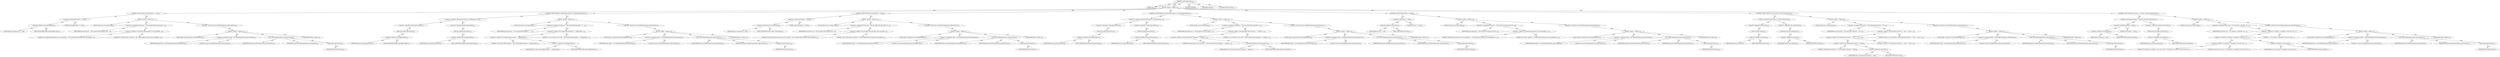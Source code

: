 digraph "checkConfiguration" {  
"111669149705" [label = <(METHOD,checkConfiguration)<SUB>235</SUB>> ]
"115964117001" [label = <(PARAM,this)<SUB>235</SUB>> ]
"25769803788" [label = <(BLOCK,&lt;empty&gt;,&lt;empty&gt;)<SUB>235</SUB>> ]
"47244640259" [label = <(CONTROL_STRUCTURE,IF,if (ejbdescriptor == null))<SUB>237</SUB>> ]
"30064771103" [label = <(&lt;operator&gt;.equals,ejbdescriptor == null)<SUB>237</SUB>> ]
"30064771104" [label = <(&lt;operator&gt;.fieldAccess,this.ejbdescriptor)<SUB>237</SUB>> ]
"68719476775" [label = <(IDENTIFIER,this,ejbdescriptor == null)> ]
"55834574861" [label = <(FIELD_IDENTIFIER,ejbdescriptor,ejbdescriptor)<SUB>237</SUB>> ]
"90194313218" [label = <(LITERAL,null,ejbdescriptor == null)<SUB>237</SUB>> ]
"25769803789" [label = <(BLOCK,&lt;empty&gt;,&lt;empty&gt;)<SUB>237</SUB>> ]
"94489280512" [label = <(LOCAL,String msg: java.lang.String)<SUB>238</SUB>> ]
"30064771105" [label = <(&lt;operator&gt;.assignment,String msg = &quot;The standard EJB descriptor must ...)<SUB>238</SUB>> ]
"68719476776" [label = <(IDENTIFIER,msg,String msg = &quot;The standard EJB descriptor must ...)<SUB>238</SUB>> ]
"30064771106" [label = <(&lt;operator&gt;.addition,&quot;The standard EJB descriptor must be specified ...)<SUB>238</SUB>> ]
"90194313219" [label = <(LITERAL,&quot;The standard EJB descriptor must be specified ...,&quot;The standard EJB descriptor must be specified ...)<SUB>238</SUB>> ]
"90194313220" [label = <(LITERAL,&quot;the \&quot;ejbdescriptor\&quot; attribute.&quot;,&quot;The standard EJB descriptor must be specified ...)<SUB>239</SUB>> ]
"30064771107" [label = <(&lt;operator&gt;.throw,throw new BuildException(msg, getLocation());)<SUB>240</SUB>> ]
"25769803790" [label = <(BLOCK,&lt;empty&gt;,&lt;empty&gt;)<SUB>240</SUB>> ]
"94489280513" [label = <(LOCAL,$obj0: org.apache.tools.ant.BuildException)<SUB>240</SUB>> ]
"30064771108" [label = <(&lt;operator&gt;.assignment,$obj0 = new BuildException(msg, getLocation()))<SUB>240</SUB>> ]
"68719476777" [label = <(IDENTIFIER,$obj0,$obj0 = new BuildException(msg, getLocation()))<SUB>240</SUB>> ]
"30064771109" [label = <(&lt;operator&gt;.alloc,new BuildException(msg, getLocation()))<SUB>240</SUB>> ]
"30064771110" [label = <(&lt;init&gt;,new BuildException(msg, getLocation()))<SUB>240</SUB>> ]
"68719476778" [label = <(IDENTIFIER,$obj0,new BuildException(msg, getLocation()))<SUB>240</SUB>> ]
"68719476779" [label = <(IDENTIFIER,msg,new BuildException(msg, getLocation()))<SUB>240</SUB>> ]
"30064771111" [label = <(getLocation,getLocation())<SUB>240</SUB>> ]
"68719476749" [label = <(IDENTIFIER,this,getLocation())<SUB>240</SUB>> ]
"68719476780" [label = <(IDENTIFIER,$obj0,&lt;empty&gt;)<SUB>240</SUB>> ]
"47244640260" [label = <(CONTROL_STRUCTURE,IF,if ((!ejbdescriptor.exists()) || (!ejbdescriptor.isFile())))<SUB>242</SUB>> ]
"30064771112" [label = <(&lt;operator&gt;.logicalOr,(!ejbdescriptor.exists()) || (!ejbdescriptor.is...)<SUB>242</SUB>> ]
"30064771113" [label = <(&lt;operator&gt;.logicalNot,!ejbdescriptor.exists())<SUB>242</SUB>> ]
"30064771114" [label = <(exists,this.ejbdescriptor.exists())<SUB>242</SUB>> ]
"30064771115" [label = <(&lt;operator&gt;.fieldAccess,this.ejbdescriptor)<SUB>242</SUB>> ]
"68719476781" [label = <(IDENTIFIER,this,this.ejbdescriptor.exists())> ]
"55834574862" [label = <(FIELD_IDENTIFIER,ejbdescriptor,ejbdescriptor)<SUB>242</SUB>> ]
"30064771116" [label = <(&lt;operator&gt;.logicalNot,!ejbdescriptor.isFile())<SUB>242</SUB>> ]
"30064771117" [label = <(isFile,this.ejbdescriptor.isFile())<SUB>242</SUB>> ]
"30064771118" [label = <(&lt;operator&gt;.fieldAccess,this.ejbdescriptor)<SUB>242</SUB>> ]
"68719476782" [label = <(IDENTIFIER,this,this.ejbdescriptor.isFile())> ]
"55834574863" [label = <(FIELD_IDENTIFIER,ejbdescriptor,ejbdescriptor)<SUB>242</SUB>> ]
"25769803791" [label = <(BLOCK,&lt;empty&gt;,&lt;empty&gt;)<SUB>242</SUB>> ]
"94489280514" [label = <(LOCAL,String msg: java.lang.String)<SUB>243</SUB>> ]
"30064771119" [label = <(&lt;operator&gt;.assignment,String msg = &quot;The standard EJB descriptor (&quot; + ...)<SUB>243</SUB>> ]
"68719476783" [label = <(IDENTIFIER,msg,String msg = &quot;The standard EJB descriptor (&quot; + ...)<SUB>243</SUB>> ]
"30064771120" [label = <(&lt;operator&gt;.addition,&quot;The standard EJB descriptor (&quot; + ejbdescriptor...)<SUB>243</SUB>> ]
"30064771121" [label = <(&lt;operator&gt;.addition,&quot;The standard EJB descriptor (&quot; + ejbdescriptor)<SUB>243</SUB>> ]
"90194313221" [label = <(LITERAL,&quot;The standard EJB descriptor (&quot;,&quot;The standard EJB descriptor (&quot; + ejbdescriptor)<SUB>243</SUB>> ]
"30064771122" [label = <(&lt;operator&gt;.fieldAccess,this.ejbdescriptor)<SUB>243</SUB>> ]
"68719476784" [label = <(IDENTIFIER,this,&quot;The standard EJB descriptor (&quot; + ejbdescriptor)> ]
"55834574864" [label = <(FIELD_IDENTIFIER,ejbdescriptor,ejbdescriptor)<SUB>243</SUB>> ]
"90194313222" [label = <(LITERAL,&quot;) was not found or isn't a file.&quot;,&quot;The standard EJB descriptor (&quot; + ejbdescriptor...)<SUB>244</SUB>> ]
"30064771123" [label = <(&lt;operator&gt;.throw,throw new BuildException(msg, getLocation());)<SUB>245</SUB>> ]
"25769803792" [label = <(BLOCK,&lt;empty&gt;,&lt;empty&gt;)<SUB>245</SUB>> ]
"94489280515" [label = <(LOCAL,$obj1: org.apache.tools.ant.BuildException)<SUB>245</SUB>> ]
"30064771124" [label = <(&lt;operator&gt;.assignment,$obj1 = new BuildException(msg, getLocation()))<SUB>245</SUB>> ]
"68719476785" [label = <(IDENTIFIER,$obj1,$obj1 = new BuildException(msg, getLocation()))<SUB>245</SUB>> ]
"30064771125" [label = <(&lt;operator&gt;.alloc,new BuildException(msg, getLocation()))<SUB>245</SUB>> ]
"30064771126" [label = <(&lt;init&gt;,new BuildException(msg, getLocation()))<SUB>245</SUB>> ]
"68719476786" [label = <(IDENTIFIER,$obj1,new BuildException(msg, getLocation()))<SUB>245</SUB>> ]
"68719476787" [label = <(IDENTIFIER,msg,new BuildException(msg, getLocation()))<SUB>245</SUB>> ]
"30064771127" [label = <(getLocation,getLocation())<SUB>245</SUB>> ]
"68719476750" [label = <(IDENTIFIER,this,getLocation())<SUB>245</SUB>> ]
"68719476788" [label = <(IDENTIFIER,$obj1,&lt;empty&gt;)<SUB>245</SUB>> ]
"47244640261" [label = <(CONTROL_STRUCTURE,IF,if (iasdescriptor == null))<SUB>248</SUB>> ]
"30064771128" [label = <(&lt;operator&gt;.equals,iasdescriptor == null)<SUB>248</SUB>> ]
"30064771129" [label = <(&lt;operator&gt;.fieldAccess,this.iasdescriptor)<SUB>248</SUB>> ]
"68719476789" [label = <(IDENTIFIER,this,iasdescriptor == null)> ]
"55834574865" [label = <(FIELD_IDENTIFIER,iasdescriptor,iasdescriptor)<SUB>248</SUB>> ]
"90194313223" [label = <(LITERAL,null,iasdescriptor == null)<SUB>248</SUB>> ]
"25769803793" [label = <(BLOCK,&lt;empty&gt;,&lt;empty&gt;)<SUB>248</SUB>> ]
"94489280516" [label = <(LOCAL,String msg: java.lang.String)<SUB>249</SUB>> ]
"30064771130" [label = <(&lt;operator&gt;.assignment,String msg = &quot;The iAS-speific XML descriptor mu...)<SUB>249</SUB>> ]
"68719476790" [label = <(IDENTIFIER,msg,String msg = &quot;The iAS-speific XML descriptor mu...)<SUB>249</SUB>> ]
"30064771131" [label = <(&lt;operator&gt;.addition,&quot;The iAS-speific XML descriptor must be specifi...)<SUB>249</SUB>> ]
"90194313224" [label = <(LITERAL,&quot;The iAS-speific XML descriptor must be specifi...,&quot;The iAS-speific XML descriptor must be specifi...)<SUB>249</SUB>> ]
"90194313225" [label = <(LITERAL,&quot; the \&quot;iasdescriptor\&quot; attribute.&quot;,&quot;The iAS-speific XML descriptor must be specifi...)<SUB>250</SUB>> ]
"30064771132" [label = <(&lt;operator&gt;.throw,throw new BuildException(msg, getLocation());)<SUB>251</SUB>> ]
"25769803794" [label = <(BLOCK,&lt;empty&gt;,&lt;empty&gt;)<SUB>251</SUB>> ]
"94489280517" [label = <(LOCAL,$obj2: org.apache.tools.ant.BuildException)<SUB>251</SUB>> ]
"30064771133" [label = <(&lt;operator&gt;.assignment,$obj2 = new BuildException(msg, getLocation()))<SUB>251</SUB>> ]
"68719476791" [label = <(IDENTIFIER,$obj2,$obj2 = new BuildException(msg, getLocation()))<SUB>251</SUB>> ]
"30064771134" [label = <(&lt;operator&gt;.alloc,new BuildException(msg, getLocation()))<SUB>251</SUB>> ]
"30064771135" [label = <(&lt;init&gt;,new BuildException(msg, getLocation()))<SUB>251</SUB>> ]
"68719476792" [label = <(IDENTIFIER,$obj2,new BuildException(msg, getLocation()))<SUB>251</SUB>> ]
"68719476793" [label = <(IDENTIFIER,msg,new BuildException(msg, getLocation()))<SUB>251</SUB>> ]
"30064771136" [label = <(getLocation,getLocation())<SUB>251</SUB>> ]
"68719476751" [label = <(IDENTIFIER,this,getLocation())<SUB>251</SUB>> ]
"68719476794" [label = <(IDENTIFIER,$obj2,&lt;empty&gt;)<SUB>251</SUB>> ]
"47244640262" [label = <(CONTROL_STRUCTURE,IF,if ((!iasdescriptor.exists()) || (!iasdescriptor.isFile())))<SUB>253</SUB>> ]
"30064771137" [label = <(&lt;operator&gt;.logicalOr,(!iasdescriptor.exists()) || (!iasdescriptor.is...)<SUB>253</SUB>> ]
"30064771138" [label = <(&lt;operator&gt;.logicalNot,!iasdescriptor.exists())<SUB>253</SUB>> ]
"30064771139" [label = <(exists,this.iasdescriptor.exists())<SUB>253</SUB>> ]
"30064771140" [label = <(&lt;operator&gt;.fieldAccess,this.iasdescriptor)<SUB>253</SUB>> ]
"68719476795" [label = <(IDENTIFIER,this,this.iasdescriptor.exists())> ]
"55834574866" [label = <(FIELD_IDENTIFIER,iasdescriptor,iasdescriptor)<SUB>253</SUB>> ]
"30064771141" [label = <(&lt;operator&gt;.logicalNot,!iasdescriptor.isFile())<SUB>253</SUB>> ]
"30064771142" [label = <(isFile,this.iasdescriptor.isFile())<SUB>253</SUB>> ]
"30064771143" [label = <(&lt;operator&gt;.fieldAccess,this.iasdescriptor)<SUB>253</SUB>> ]
"68719476796" [label = <(IDENTIFIER,this,this.iasdescriptor.isFile())> ]
"55834574867" [label = <(FIELD_IDENTIFIER,iasdescriptor,iasdescriptor)<SUB>253</SUB>> ]
"25769803795" [label = <(BLOCK,&lt;empty&gt;,&lt;empty&gt;)<SUB>253</SUB>> ]
"94489280518" [label = <(LOCAL,String msg: java.lang.String)<SUB>254</SUB>> ]
"30064771144" [label = <(&lt;operator&gt;.assignment,String msg = &quot;The iAS-specific XML descriptor (...)<SUB>254</SUB>> ]
"68719476797" [label = <(IDENTIFIER,msg,String msg = &quot;The iAS-specific XML descriptor (...)<SUB>254</SUB>> ]
"30064771145" [label = <(&lt;operator&gt;.addition,&quot;The iAS-specific XML descriptor (&quot; + iasdescri...)<SUB>254</SUB>> ]
"30064771146" [label = <(&lt;operator&gt;.addition,&quot;The iAS-specific XML descriptor (&quot; + iasdescri...)<SUB>254</SUB>> ]
"90194313226" [label = <(LITERAL,&quot;The iAS-specific XML descriptor (&quot;,&quot;The iAS-specific XML descriptor (&quot; + iasdescri...)<SUB>254</SUB>> ]
"30064771147" [label = <(&lt;operator&gt;.fieldAccess,this.iasdescriptor)<SUB>254</SUB>> ]
"68719476798" [label = <(IDENTIFIER,this,&quot;The iAS-specific XML descriptor (&quot; + iasdescri...)> ]
"55834574868" [label = <(FIELD_IDENTIFIER,iasdescriptor,iasdescriptor)<SUB>254</SUB>> ]
"90194313227" [label = <(LITERAL,&quot;) was not found or isn't a file.&quot;,&quot;The iAS-specific XML descriptor (&quot; + iasdescri...)<SUB>255</SUB>> ]
"30064771148" [label = <(&lt;operator&gt;.throw,throw new BuildException(msg, getLocation());)<SUB>256</SUB>> ]
"25769803796" [label = <(BLOCK,&lt;empty&gt;,&lt;empty&gt;)<SUB>256</SUB>> ]
"94489280519" [label = <(LOCAL,$obj3: org.apache.tools.ant.BuildException)<SUB>256</SUB>> ]
"30064771149" [label = <(&lt;operator&gt;.assignment,$obj3 = new BuildException(msg, getLocation()))<SUB>256</SUB>> ]
"68719476799" [label = <(IDENTIFIER,$obj3,$obj3 = new BuildException(msg, getLocation()))<SUB>256</SUB>> ]
"30064771150" [label = <(&lt;operator&gt;.alloc,new BuildException(msg, getLocation()))<SUB>256</SUB>> ]
"30064771151" [label = <(&lt;init&gt;,new BuildException(msg, getLocation()))<SUB>256</SUB>> ]
"68719476800" [label = <(IDENTIFIER,$obj3,new BuildException(msg, getLocation()))<SUB>256</SUB>> ]
"68719476801" [label = <(IDENTIFIER,msg,new BuildException(msg, getLocation()))<SUB>256</SUB>> ]
"30064771152" [label = <(getLocation,getLocation())<SUB>256</SUB>> ]
"68719476752" [label = <(IDENTIFIER,this,getLocation())<SUB>256</SUB>> ]
"68719476802" [label = <(IDENTIFIER,$obj3,&lt;empty&gt;)<SUB>256</SUB>> ]
"47244640263" [label = <(CONTROL_STRUCTURE,IF,if (dest == null))<SUB>259</SUB>> ]
"30064771153" [label = <(&lt;operator&gt;.equals,dest == null)<SUB>259</SUB>> ]
"30064771154" [label = <(&lt;operator&gt;.fieldAccess,this.dest)<SUB>259</SUB>> ]
"68719476803" [label = <(IDENTIFIER,this,dest == null)> ]
"55834574869" [label = <(FIELD_IDENTIFIER,dest,dest)<SUB>259</SUB>> ]
"90194313228" [label = <(LITERAL,null,dest == null)<SUB>259</SUB>> ]
"25769803797" [label = <(BLOCK,&lt;empty&gt;,&lt;empty&gt;)<SUB>259</SUB>> ]
"94489280520" [label = <(LOCAL,String msg: java.lang.String)<SUB>260</SUB>> ]
"30064771155" [label = <(&lt;operator&gt;.assignment,String msg = &quot;The destination directory must be...)<SUB>260</SUB>> ]
"68719476804" [label = <(IDENTIFIER,msg,String msg = &quot;The destination directory must be...)<SUB>260</SUB>> ]
"30064771156" [label = <(&lt;operator&gt;.addition,&quot;The destination directory must be specified us...)<SUB>260</SUB>> ]
"90194313229" [label = <(LITERAL,&quot;The destination directory must be specified us...,&quot;The destination directory must be specified us...)<SUB>260</SUB>> ]
"90194313230" [label = <(LITERAL,&quot;the \&quot;dest\&quot; attribute.&quot;,&quot;The destination directory must be specified us...)<SUB>261</SUB>> ]
"30064771157" [label = <(&lt;operator&gt;.throw,throw new BuildException(msg, getLocation());)<SUB>262</SUB>> ]
"25769803798" [label = <(BLOCK,&lt;empty&gt;,&lt;empty&gt;)<SUB>262</SUB>> ]
"94489280521" [label = <(LOCAL,$obj4: org.apache.tools.ant.BuildException)<SUB>262</SUB>> ]
"30064771158" [label = <(&lt;operator&gt;.assignment,$obj4 = new BuildException(msg, getLocation()))<SUB>262</SUB>> ]
"68719476805" [label = <(IDENTIFIER,$obj4,$obj4 = new BuildException(msg, getLocation()))<SUB>262</SUB>> ]
"30064771159" [label = <(&lt;operator&gt;.alloc,new BuildException(msg, getLocation()))<SUB>262</SUB>> ]
"30064771160" [label = <(&lt;init&gt;,new BuildException(msg, getLocation()))<SUB>262</SUB>> ]
"68719476806" [label = <(IDENTIFIER,$obj4,new BuildException(msg, getLocation()))<SUB>262</SUB>> ]
"68719476807" [label = <(IDENTIFIER,msg,new BuildException(msg, getLocation()))<SUB>262</SUB>> ]
"30064771161" [label = <(getLocation,getLocation())<SUB>262</SUB>> ]
"68719476753" [label = <(IDENTIFIER,this,getLocation())<SUB>262</SUB>> ]
"68719476808" [label = <(IDENTIFIER,$obj4,&lt;empty&gt;)<SUB>262</SUB>> ]
"47244640264" [label = <(CONTROL_STRUCTURE,IF,if ((!dest.exists()) || (!dest.isDirectory())))<SUB>264</SUB>> ]
"30064771162" [label = <(&lt;operator&gt;.logicalOr,(!dest.exists()) || (!dest.isDirectory()))<SUB>264</SUB>> ]
"30064771163" [label = <(&lt;operator&gt;.logicalNot,!dest.exists())<SUB>264</SUB>> ]
"30064771164" [label = <(exists,this.dest.exists())<SUB>264</SUB>> ]
"30064771165" [label = <(&lt;operator&gt;.fieldAccess,this.dest)<SUB>264</SUB>> ]
"68719476809" [label = <(IDENTIFIER,this,this.dest.exists())> ]
"55834574870" [label = <(FIELD_IDENTIFIER,dest,dest)<SUB>264</SUB>> ]
"30064771166" [label = <(&lt;operator&gt;.logicalNot,!dest.isDirectory())<SUB>264</SUB>> ]
"30064771167" [label = <(isDirectory,this.dest.isDirectory())<SUB>264</SUB>> ]
"30064771168" [label = <(&lt;operator&gt;.fieldAccess,this.dest)<SUB>264</SUB>> ]
"68719476810" [label = <(IDENTIFIER,this,this.dest.isDirectory())> ]
"55834574871" [label = <(FIELD_IDENTIFIER,dest,dest)<SUB>264</SUB>> ]
"25769803799" [label = <(BLOCK,&lt;empty&gt;,&lt;empty&gt;)<SUB>264</SUB>> ]
"94489280522" [label = <(LOCAL,String msg: java.lang.String)<SUB>265</SUB>> ]
"30064771169" [label = <(&lt;operator&gt;.assignment,String msg = &quot;The destination directory (&quot; + de...)<SUB>265</SUB>> ]
"68719476811" [label = <(IDENTIFIER,msg,String msg = &quot;The destination directory (&quot; + de...)<SUB>265</SUB>> ]
"30064771170" [label = <(&lt;operator&gt;.addition,&quot;The destination directory (&quot; + dest + &quot;) was n...)<SUB>265</SUB>> ]
"30064771171" [label = <(&lt;operator&gt;.addition,&quot;The destination directory (&quot; + dest + &quot;) was n...)<SUB>265</SUB>> ]
"30064771172" [label = <(&lt;operator&gt;.addition,&quot;The destination directory (&quot; + dest)<SUB>265</SUB>> ]
"90194313231" [label = <(LITERAL,&quot;The destination directory (&quot;,&quot;The destination directory (&quot; + dest)<SUB>265</SUB>> ]
"30064771173" [label = <(&lt;operator&gt;.fieldAccess,this.dest)<SUB>265</SUB>> ]
"68719476812" [label = <(IDENTIFIER,this,&quot;The destination directory (&quot; + dest)> ]
"55834574872" [label = <(FIELD_IDENTIFIER,dest,dest)<SUB>265</SUB>> ]
"90194313232" [label = <(LITERAL,&quot;) was not &quot;,&quot;The destination directory (&quot; + dest + &quot;) was n...)<SUB>265</SUB>> ]
"90194313233" [label = <(LITERAL,&quot;found or isn't a directory.&quot;,&quot;The destination directory (&quot; + dest + &quot;) was n...)<SUB>266</SUB>> ]
"30064771174" [label = <(&lt;operator&gt;.throw,throw new BuildException(msg, getLocation());)<SUB>267</SUB>> ]
"25769803800" [label = <(BLOCK,&lt;empty&gt;,&lt;empty&gt;)<SUB>267</SUB>> ]
"94489280523" [label = <(LOCAL,$obj5: org.apache.tools.ant.BuildException)<SUB>267</SUB>> ]
"30064771175" [label = <(&lt;operator&gt;.assignment,$obj5 = new BuildException(msg, getLocation()))<SUB>267</SUB>> ]
"68719476813" [label = <(IDENTIFIER,$obj5,$obj5 = new BuildException(msg, getLocation()))<SUB>267</SUB>> ]
"30064771176" [label = <(&lt;operator&gt;.alloc,new BuildException(msg, getLocation()))<SUB>267</SUB>> ]
"30064771177" [label = <(&lt;init&gt;,new BuildException(msg, getLocation()))<SUB>267</SUB>> ]
"68719476814" [label = <(IDENTIFIER,$obj5,new BuildException(msg, getLocation()))<SUB>267</SUB>> ]
"68719476815" [label = <(IDENTIFIER,msg,new BuildException(msg, getLocation()))<SUB>267</SUB>> ]
"30064771178" [label = <(getLocation,getLocation())<SUB>267</SUB>> ]
"68719476754" [label = <(IDENTIFIER,this,getLocation())<SUB>267</SUB>> ]
"68719476816" [label = <(IDENTIFIER,$obj5,&lt;empty&gt;)<SUB>267</SUB>> ]
"47244640265" [label = <(CONTROL_STRUCTURE,IF,if ((iashome != null) &amp;&amp; (!iashome.isDirectory())))<SUB>270</SUB>> ]
"30064771179" [label = <(&lt;operator&gt;.logicalAnd,(iashome != null) &amp;&amp; (!iashome.isDirectory()))<SUB>270</SUB>> ]
"30064771180" [label = <(&lt;operator&gt;.notEquals,iashome != null)<SUB>270</SUB>> ]
"30064771181" [label = <(&lt;operator&gt;.fieldAccess,this.iashome)<SUB>270</SUB>> ]
"68719476817" [label = <(IDENTIFIER,this,iashome != null)> ]
"55834574873" [label = <(FIELD_IDENTIFIER,iashome,iashome)<SUB>270</SUB>> ]
"90194313234" [label = <(LITERAL,null,iashome != null)<SUB>270</SUB>> ]
"30064771182" [label = <(&lt;operator&gt;.logicalNot,!iashome.isDirectory())<SUB>270</SUB>> ]
"30064771183" [label = <(isDirectory,this.iashome.isDirectory())<SUB>270</SUB>> ]
"30064771184" [label = <(&lt;operator&gt;.fieldAccess,this.iashome)<SUB>270</SUB>> ]
"68719476818" [label = <(IDENTIFIER,this,this.iashome.isDirectory())> ]
"55834574874" [label = <(FIELD_IDENTIFIER,iashome,iashome)<SUB>270</SUB>> ]
"25769803801" [label = <(BLOCK,&lt;empty&gt;,&lt;empty&gt;)<SUB>270</SUB>> ]
"94489280524" [label = <(LOCAL,String msg: java.lang.String)<SUB>271</SUB>> ]
"30064771185" [label = <(&lt;operator&gt;.assignment,String msg = &quot;If \&quot;iashome\&quot; is specified, it m...)<SUB>271</SUB>> ]
"68719476819" [label = <(IDENTIFIER,msg,String msg = &quot;If \&quot;iashome\&quot; is specified, it m...)<SUB>271</SUB>> ]
"30064771186" [label = <(&lt;operator&gt;.addition,&quot;If \&quot;iashome\&quot; is specified, it must be a vali...)<SUB>271</SUB>> ]
"30064771187" [label = <(&lt;operator&gt;.addition,&quot;If \&quot;iashome\&quot; is specified, it must be a vali...)<SUB>271</SUB>> ]
"30064771188" [label = <(&lt;operator&gt;.addition,&quot;If \&quot;iashome\&quot; is specified, it must be a vali...)<SUB>271</SUB>> ]
"90194313235" [label = <(LITERAL,&quot;If \&quot;iashome\&quot; is specified, it must be a valid &quot;,&quot;If \&quot;iashome\&quot; is specified, it must be a vali...)<SUB>271</SUB>> ]
"90194313236" [label = <(LITERAL,&quot;directory (it was set to &quot;,&quot;If \&quot;iashome\&quot; is specified, it must be a vali...)<SUB>272</SUB>> ]
"30064771189" [label = <(&lt;operator&gt;.fieldAccess,this.iashome)<SUB>272</SUB>> ]
"68719476820" [label = <(IDENTIFIER,this,&quot;If \&quot;iashome\&quot; is specified, it must be a vali...)> ]
"55834574875" [label = <(FIELD_IDENTIFIER,iashome,iashome)<SUB>272</SUB>> ]
"90194313237" [label = <(LITERAL,&quot;).&quot;,&quot;If \&quot;iashome\&quot; is specified, it must be a vali...)<SUB>272</SUB>> ]
"30064771190" [label = <(&lt;operator&gt;.throw,throw new BuildException(msg, getLocation());)<SUB>273</SUB>> ]
"25769803802" [label = <(BLOCK,&lt;empty&gt;,&lt;empty&gt;)<SUB>273</SUB>> ]
"94489280525" [label = <(LOCAL,$obj6: org.apache.tools.ant.BuildException)<SUB>273</SUB>> ]
"30064771191" [label = <(&lt;operator&gt;.assignment,$obj6 = new BuildException(msg, getLocation()))<SUB>273</SUB>> ]
"68719476821" [label = <(IDENTIFIER,$obj6,$obj6 = new BuildException(msg, getLocation()))<SUB>273</SUB>> ]
"30064771192" [label = <(&lt;operator&gt;.alloc,new BuildException(msg, getLocation()))<SUB>273</SUB>> ]
"30064771193" [label = <(&lt;init&gt;,new BuildException(msg, getLocation()))<SUB>273</SUB>> ]
"68719476822" [label = <(IDENTIFIER,$obj6,new BuildException(msg, getLocation()))<SUB>273</SUB>> ]
"68719476823" [label = <(IDENTIFIER,msg,new BuildException(msg, getLocation()))<SUB>273</SUB>> ]
"30064771194" [label = <(getLocation,getLocation())<SUB>273</SUB>> ]
"68719476755" [label = <(IDENTIFIER,this,getLocation())<SUB>273</SUB>> ]
"68719476824" [label = <(IDENTIFIER,$obj6,&lt;empty&gt;)<SUB>273</SUB>> ]
"133143986201" [label = <(MODIFIER,PRIVATE)> ]
"133143986202" [label = <(MODIFIER,VIRTUAL)> ]
"128849018889" [label = <(METHOD_RETURN,void)<SUB>235</SUB>> ]
  "111669149705" -> "115964117001"  [ label = "AST: "] 
  "111669149705" -> "25769803788"  [ label = "AST: "] 
  "111669149705" -> "133143986201"  [ label = "AST: "] 
  "111669149705" -> "133143986202"  [ label = "AST: "] 
  "111669149705" -> "128849018889"  [ label = "AST: "] 
  "25769803788" -> "47244640259"  [ label = "AST: "] 
  "25769803788" -> "47244640260"  [ label = "AST: "] 
  "25769803788" -> "47244640261"  [ label = "AST: "] 
  "25769803788" -> "47244640262"  [ label = "AST: "] 
  "25769803788" -> "47244640263"  [ label = "AST: "] 
  "25769803788" -> "47244640264"  [ label = "AST: "] 
  "25769803788" -> "47244640265"  [ label = "AST: "] 
  "47244640259" -> "30064771103"  [ label = "AST: "] 
  "47244640259" -> "25769803789"  [ label = "AST: "] 
  "30064771103" -> "30064771104"  [ label = "AST: "] 
  "30064771103" -> "90194313218"  [ label = "AST: "] 
  "30064771104" -> "68719476775"  [ label = "AST: "] 
  "30064771104" -> "55834574861"  [ label = "AST: "] 
  "25769803789" -> "94489280512"  [ label = "AST: "] 
  "25769803789" -> "30064771105"  [ label = "AST: "] 
  "25769803789" -> "30064771107"  [ label = "AST: "] 
  "30064771105" -> "68719476776"  [ label = "AST: "] 
  "30064771105" -> "30064771106"  [ label = "AST: "] 
  "30064771106" -> "90194313219"  [ label = "AST: "] 
  "30064771106" -> "90194313220"  [ label = "AST: "] 
  "30064771107" -> "25769803790"  [ label = "AST: "] 
  "25769803790" -> "94489280513"  [ label = "AST: "] 
  "25769803790" -> "30064771108"  [ label = "AST: "] 
  "25769803790" -> "30064771110"  [ label = "AST: "] 
  "25769803790" -> "68719476780"  [ label = "AST: "] 
  "30064771108" -> "68719476777"  [ label = "AST: "] 
  "30064771108" -> "30064771109"  [ label = "AST: "] 
  "30064771110" -> "68719476778"  [ label = "AST: "] 
  "30064771110" -> "68719476779"  [ label = "AST: "] 
  "30064771110" -> "30064771111"  [ label = "AST: "] 
  "30064771111" -> "68719476749"  [ label = "AST: "] 
  "47244640260" -> "30064771112"  [ label = "AST: "] 
  "47244640260" -> "25769803791"  [ label = "AST: "] 
  "30064771112" -> "30064771113"  [ label = "AST: "] 
  "30064771112" -> "30064771116"  [ label = "AST: "] 
  "30064771113" -> "30064771114"  [ label = "AST: "] 
  "30064771114" -> "30064771115"  [ label = "AST: "] 
  "30064771115" -> "68719476781"  [ label = "AST: "] 
  "30064771115" -> "55834574862"  [ label = "AST: "] 
  "30064771116" -> "30064771117"  [ label = "AST: "] 
  "30064771117" -> "30064771118"  [ label = "AST: "] 
  "30064771118" -> "68719476782"  [ label = "AST: "] 
  "30064771118" -> "55834574863"  [ label = "AST: "] 
  "25769803791" -> "94489280514"  [ label = "AST: "] 
  "25769803791" -> "30064771119"  [ label = "AST: "] 
  "25769803791" -> "30064771123"  [ label = "AST: "] 
  "30064771119" -> "68719476783"  [ label = "AST: "] 
  "30064771119" -> "30064771120"  [ label = "AST: "] 
  "30064771120" -> "30064771121"  [ label = "AST: "] 
  "30064771120" -> "90194313222"  [ label = "AST: "] 
  "30064771121" -> "90194313221"  [ label = "AST: "] 
  "30064771121" -> "30064771122"  [ label = "AST: "] 
  "30064771122" -> "68719476784"  [ label = "AST: "] 
  "30064771122" -> "55834574864"  [ label = "AST: "] 
  "30064771123" -> "25769803792"  [ label = "AST: "] 
  "25769803792" -> "94489280515"  [ label = "AST: "] 
  "25769803792" -> "30064771124"  [ label = "AST: "] 
  "25769803792" -> "30064771126"  [ label = "AST: "] 
  "25769803792" -> "68719476788"  [ label = "AST: "] 
  "30064771124" -> "68719476785"  [ label = "AST: "] 
  "30064771124" -> "30064771125"  [ label = "AST: "] 
  "30064771126" -> "68719476786"  [ label = "AST: "] 
  "30064771126" -> "68719476787"  [ label = "AST: "] 
  "30064771126" -> "30064771127"  [ label = "AST: "] 
  "30064771127" -> "68719476750"  [ label = "AST: "] 
  "47244640261" -> "30064771128"  [ label = "AST: "] 
  "47244640261" -> "25769803793"  [ label = "AST: "] 
  "30064771128" -> "30064771129"  [ label = "AST: "] 
  "30064771128" -> "90194313223"  [ label = "AST: "] 
  "30064771129" -> "68719476789"  [ label = "AST: "] 
  "30064771129" -> "55834574865"  [ label = "AST: "] 
  "25769803793" -> "94489280516"  [ label = "AST: "] 
  "25769803793" -> "30064771130"  [ label = "AST: "] 
  "25769803793" -> "30064771132"  [ label = "AST: "] 
  "30064771130" -> "68719476790"  [ label = "AST: "] 
  "30064771130" -> "30064771131"  [ label = "AST: "] 
  "30064771131" -> "90194313224"  [ label = "AST: "] 
  "30064771131" -> "90194313225"  [ label = "AST: "] 
  "30064771132" -> "25769803794"  [ label = "AST: "] 
  "25769803794" -> "94489280517"  [ label = "AST: "] 
  "25769803794" -> "30064771133"  [ label = "AST: "] 
  "25769803794" -> "30064771135"  [ label = "AST: "] 
  "25769803794" -> "68719476794"  [ label = "AST: "] 
  "30064771133" -> "68719476791"  [ label = "AST: "] 
  "30064771133" -> "30064771134"  [ label = "AST: "] 
  "30064771135" -> "68719476792"  [ label = "AST: "] 
  "30064771135" -> "68719476793"  [ label = "AST: "] 
  "30064771135" -> "30064771136"  [ label = "AST: "] 
  "30064771136" -> "68719476751"  [ label = "AST: "] 
  "47244640262" -> "30064771137"  [ label = "AST: "] 
  "47244640262" -> "25769803795"  [ label = "AST: "] 
  "30064771137" -> "30064771138"  [ label = "AST: "] 
  "30064771137" -> "30064771141"  [ label = "AST: "] 
  "30064771138" -> "30064771139"  [ label = "AST: "] 
  "30064771139" -> "30064771140"  [ label = "AST: "] 
  "30064771140" -> "68719476795"  [ label = "AST: "] 
  "30064771140" -> "55834574866"  [ label = "AST: "] 
  "30064771141" -> "30064771142"  [ label = "AST: "] 
  "30064771142" -> "30064771143"  [ label = "AST: "] 
  "30064771143" -> "68719476796"  [ label = "AST: "] 
  "30064771143" -> "55834574867"  [ label = "AST: "] 
  "25769803795" -> "94489280518"  [ label = "AST: "] 
  "25769803795" -> "30064771144"  [ label = "AST: "] 
  "25769803795" -> "30064771148"  [ label = "AST: "] 
  "30064771144" -> "68719476797"  [ label = "AST: "] 
  "30064771144" -> "30064771145"  [ label = "AST: "] 
  "30064771145" -> "30064771146"  [ label = "AST: "] 
  "30064771145" -> "90194313227"  [ label = "AST: "] 
  "30064771146" -> "90194313226"  [ label = "AST: "] 
  "30064771146" -> "30064771147"  [ label = "AST: "] 
  "30064771147" -> "68719476798"  [ label = "AST: "] 
  "30064771147" -> "55834574868"  [ label = "AST: "] 
  "30064771148" -> "25769803796"  [ label = "AST: "] 
  "25769803796" -> "94489280519"  [ label = "AST: "] 
  "25769803796" -> "30064771149"  [ label = "AST: "] 
  "25769803796" -> "30064771151"  [ label = "AST: "] 
  "25769803796" -> "68719476802"  [ label = "AST: "] 
  "30064771149" -> "68719476799"  [ label = "AST: "] 
  "30064771149" -> "30064771150"  [ label = "AST: "] 
  "30064771151" -> "68719476800"  [ label = "AST: "] 
  "30064771151" -> "68719476801"  [ label = "AST: "] 
  "30064771151" -> "30064771152"  [ label = "AST: "] 
  "30064771152" -> "68719476752"  [ label = "AST: "] 
  "47244640263" -> "30064771153"  [ label = "AST: "] 
  "47244640263" -> "25769803797"  [ label = "AST: "] 
  "30064771153" -> "30064771154"  [ label = "AST: "] 
  "30064771153" -> "90194313228"  [ label = "AST: "] 
  "30064771154" -> "68719476803"  [ label = "AST: "] 
  "30064771154" -> "55834574869"  [ label = "AST: "] 
  "25769803797" -> "94489280520"  [ label = "AST: "] 
  "25769803797" -> "30064771155"  [ label = "AST: "] 
  "25769803797" -> "30064771157"  [ label = "AST: "] 
  "30064771155" -> "68719476804"  [ label = "AST: "] 
  "30064771155" -> "30064771156"  [ label = "AST: "] 
  "30064771156" -> "90194313229"  [ label = "AST: "] 
  "30064771156" -> "90194313230"  [ label = "AST: "] 
  "30064771157" -> "25769803798"  [ label = "AST: "] 
  "25769803798" -> "94489280521"  [ label = "AST: "] 
  "25769803798" -> "30064771158"  [ label = "AST: "] 
  "25769803798" -> "30064771160"  [ label = "AST: "] 
  "25769803798" -> "68719476808"  [ label = "AST: "] 
  "30064771158" -> "68719476805"  [ label = "AST: "] 
  "30064771158" -> "30064771159"  [ label = "AST: "] 
  "30064771160" -> "68719476806"  [ label = "AST: "] 
  "30064771160" -> "68719476807"  [ label = "AST: "] 
  "30064771160" -> "30064771161"  [ label = "AST: "] 
  "30064771161" -> "68719476753"  [ label = "AST: "] 
  "47244640264" -> "30064771162"  [ label = "AST: "] 
  "47244640264" -> "25769803799"  [ label = "AST: "] 
  "30064771162" -> "30064771163"  [ label = "AST: "] 
  "30064771162" -> "30064771166"  [ label = "AST: "] 
  "30064771163" -> "30064771164"  [ label = "AST: "] 
  "30064771164" -> "30064771165"  [ label = "AST: "] 
  "30064771165" -> "68719476809"  [ label = "AST: "] 
  "30064771165" -> "55834574870"  [ label = "AST: "] 
  "30064771166" -> "30064771167"  [ label = "AST: "] 
  "30064771167" -> "30064771168"  [ label = "AST: "] 
  "30064771168" -> "68719476810"  [ label = "AST: "] 
  "30064771168" -> "55834574871"  [ label = "AST: "] 
  "25769803799" -> "94489280522"  [ label = "AST: "] 
  "25769803799" -> "30064771169"  [ label = "AST: "] 
  "25769803799" -> "30064771174"  [ label = "AST: "] 
  "30064771169" -> "68719476811"  [ label = "AST: "] 
  "30064771169" -> "30064771170"  [ label = "AST: "] 
  "30064771170" -> "30064771171"  [ label = "AST: "] 
  "30064771170" -> "90194313233"  [ label = "AST: "] 
  "30064771171" -> "30064771172"  [ label = "AST: "] 
  "30064771171" -> "90194313232"  [ label = "AST: "] 
  "30064771172" -> "90194313231"  [ label = "AST: "] 
  "30064771172" -> "30064771173"  [ label = "AST: "] 
  "30064771173" -> "68719476812"  [ label = "AST: "] 
  "30064771173" -> "55834574872"  [ label = "AST: "] 
  "30064771174" -> "25769803800"  [ label = "AST: "] 
  "25769803800" -> "94489280523"  [ label = "AST: "] 
  "25769803800" -> "30064771175"  [ label = "AST: "] 
  "25769803800" -> "30064771177"  [ label = "AST: "] 
  "25769803800" -> "68719476816"  [ label = "AST: "] 
  "30064771175" -> "68719476813"  [ label = "AST: "] 
  "30064771175" -> "30064771176"  [ label = "AST: "] 
  "30064771177" -> "68719476814"  [ label = "AST: "] 
  "30064771177" -> "68719476815"  [ label = "AST: "] 
  "30064771177" -> "30064771178"  [ label = "AST: "] 
  "30064771178" -> "68719476754"  [ label = "AST: "] 
  "47244640265" -> "30064771179"  [ label = "AST: "] 
  "47244640265" -> "25769803801"  [ label = "AST: "] 
  "30064771179" -> "30064771180"  [ label = "AST: "] 
  "30064771179" -> "30064771182"  [ label = "AST: "] 
  "30064771180" -> "30064771181"  [ label = "AST: "] 
  "30064771180" -> "90194313234"  [ label = "AST: "] 
  "30064771181" -> "68719476817"  [ label = "AST: "] 
  "30064771181" -> "55834574873"  [ label = "AST: "] 
  "30064771182" -> "30064771183"  [ label = "AST: "] 
  "30064771183" -> "30064771184"  [ label = "AST: "] 
  "30064771184" -> "68719476818"  [ label = "AST: "] 
  "30064771184" -> "55834574874"  [ label = "AST: "] 
  "25769803801" -> "94489280524"  [ label = "AST: "] 
  "25769803801" -> "30064771185"  [ label = "AST: "] 
  "25769803801" -> "30064771190"  [ label = "AST: "] 
  "30064771185" -> "68719476819"  [ label = "AST: "] 
  "30064771185" -> "30064771186"  [ label = "AST: "] 
  "30064771186" -> "30064771187"  [ label = "AST: "] 
  "30064771186" -> "90194313237"  [ label = "AST: "] 
  "30064771187" -> "30064771188"  [ label = "AST: "] 
  "30064771187" -> "30064771189"  [ label = "AST: "] 
  "30064771188" -> "90194313235"  [ label = "AST: "] 
  "30064771188" -> "90194313236"  [ label = "AST: "] 
  "30064771189" -> "68719476820"  [ label = "AST: "] 
  "30064771189" -> "55834574875"  [ label = "AST: "] 
  "30064771190" -> "25769803802"  [ label = "AST: "] 
  "25769803802" -> "94489280525"  [ label = "AST: "] 
  "25769803802" -> "30064771191"  [ label = "AST: "] 
  "25769803802" -> "30064771193"  [ label = "AST: "] 
  "25769803802" -> "68719476824"  [ label = "AST: "] 
  "30064771191" -> "68719476821"  [ label = "AST: "] 
  "30064771191" -> "30064771192"  [ label = "AST: "] 
  "30064771193" -> "68719476822"  [ label = "AST: "] 
  "30064771193" -> "68719476823"  [ label = "AST: "] 
  "30064771193" -> "30064771194"  [ label = "AST: "] 
  "30064771194" -> "68719476755"  [ label = "AST: "] 
  "111669149705" -> "115964117001"  [ label = "DDG: "] 
}
